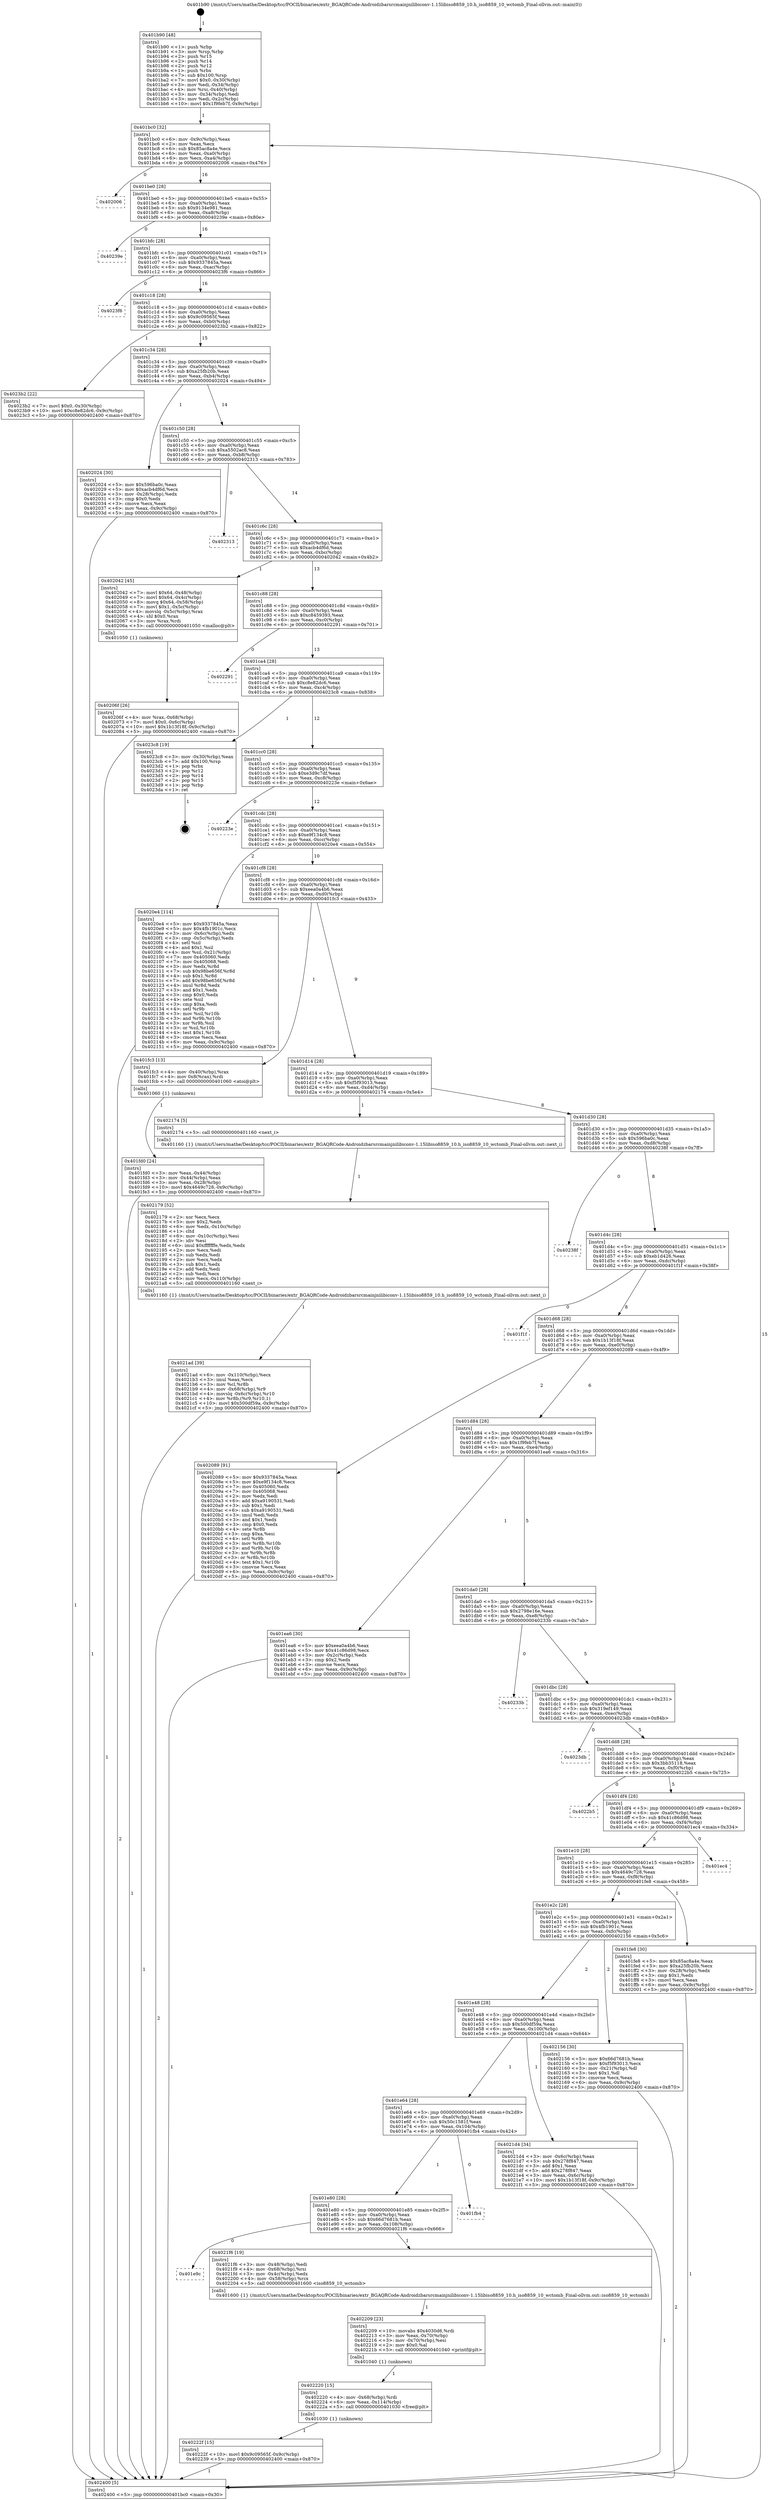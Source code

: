 digraph "0x401b90" {
  label = "0x401b90 (/mnt/c/Users/mathe/Desktop/tcc/POCII/binaries/extr_BGAQRCode-Androidzbarsrcmainjnilibiconv-1.15libiso8859_10.h_iso8859_10_wctomb_Final-ollvm.out::main(0))"
  labelloc = "t"
  node[shape=record]

  Entry [label="",width=0.3,height=0.3,shape=circle,fillcolor=black,style=filled]
  "0x401bc0" [label="{
     0x401bc0 [32]\l
     | [instrs]\l
     &nbsp;&nbsp;0x401bc0 \<+6\>: mov -0x9c(%rbp),%eax\l
     &nbsp;&nbsp;0x401bc6 \<+2\>: mov %eax,%ecx\l
     &nbsp;&nbsp;0x401bc8 \<+6\>: sub $0x85ac8a4e,%ecx\l
     &nbsp;&nbsp;0x401bce \<+6\>: mov %eax,-0xa0(%rbp)\l
     &nbsp;&nbsp;0x401bd4 \<+6\>: mov %ecx,-0xa4(%rbp)\l
     &nbsp;&nbsp;0x401bda \<+6\>: je 0000000000402006 \<main+0x476\>\l
  }"]
  "0x402006" [label="{
     0x402006\l
  }", style=dashed]
  "0x401be0" [label="{
     0x401be0 [28]\l
     | [instrs]\l
     &nbsp;&nbsp;0x401be0 \<+5\>: jmp 0000000000401be5 \<main+0x55\>\l
     &nbsp;&nbsp;0x401be5 \<+6\>: mov -0xa0(%rbp),%eax\l
     &nbsp;&nbsp;0x401beb \<+5\>: sub $0x9134e981,%eax\l
     &nbsp;&nbsp;0x401bf0 \<+6\>: mov %eax,-0xa8(%rbp)\l
     &nbsp;&nbsp;0x401bf6 \<+6\>: je 000000000040239e \<main+0x80e\>\l
  }"]
  Exit [label="",width=0.3,height=0.3,shape=circle,fillcolor=black,style=filled,peripheries=2]
  "0x40239e" [label="{
     0x40239e\l
  }", style=dashed]
  "0x401bfc" [label="{
     0x401bfc [28]\l
     | [instrs]\l
     &nbsp;&nbsp;0x401bfc \<+5\>: jmp 0000000000401c01 \<main+0x71\>\l
     &nbsp;&nbsp;0x401c01 \<+6\>: mov -0xa0(%rbp),%eax\l
     &nbsp;&nbsp;0x401c07 \<+5\>: sub $0x9337845a,%eax\l
     &nbsp;&nbsp;0x401c0c \<+6\>: mov %eax,-0xac(%rbp)\l
     &nbsp;&nbsp;0x401c12 \<+6\>: je 00000000004023f6 \<main+0x866\>\l
  }"]
  "0x40222f" [label="{
     0x40222f [15]\l
     | [instrs]\l
     &nbsp;&nbsp;0x40222f \<+10\>: movl $0x9c09565f,-0x9c(%rbp)\l
     &nbsp;&nbsp;0x402239 \<+5\>: jmp 0000000000402400 \<main+0x870\>\l
  }"]
  "0x4023f6" [label="{
     0x4023f6\l
  }", style=dashed]
  "0x401c18" [label="{
     0x401c18 [28]\l
     | [instrs]\l
     &nbsp;&nbsp;0x401c18 \<+5\>: jmp 0000000000401c1d \<main+0x8d\>\l
     &nbsp;&nbsp;0x401c1d \<+6\>: mov -0xa0(%rbp),%eax\l
     &nbsp;&nbsp;0x401c23 \<+5\>: sub $0x9c09565f,%eax\l
     &nbsp;&nbsp;0x401c28 \<+6\>: mov %eax,-0xb0(%rbp)\l
     &nbsp;&nbsp;0x401c2e \<+6\>: je 00000000004023b2 \<main+0x822\>\l
  }"]
  "0x402220" [label="{
     0x402220 [15]\l
     | [instrs]\l
     &nbsp;&nbsp;0x402220 \<+4\>: mov -0x68(%rbp),%rdi\l
     &nbsp;&nbsp;0x402224 \<+6\>: mov %eax,-0x114(%rbp)\l
     &nbsp;&nbsp;0x40222a \<+5\>: call 0000000000401030 \<free@plt\>\l
     | [calls]\l
     &nbsp;&nbsp;0x401030 \{1\} (unknown)\l
  }"]
  "0x4023b2" [label="{
     0x4023b2 [22]\l
     | [instrs]\l
     &nbsp;&nbsp;0x4023b2 \<+7\>: movl $0x0,-0x30(%rbp)\l
     &nbsp;&nbsp;0x4023b9 \<+10\>: movl $0xc8e82dc6,-0x9c(%rbp)\l
     &nbsp;&nbsp;0x4023c3 \<+5\>: jmp 0000000000402400 \<main+0x870\>\l
  }"]
  "0x401c34" [label="{
     0x401c34 [28]\l
     | [instrs]\l
     &nbsp;&nbsp;0x401c34 \<+5\>: jmp 0000000000401c39 \<main+0xa9\>\l
     &nbsp;&nbsp;0x401c39 \<+6\>: mov -0xa0(%rbp),%eax\l
     &nbsp;&nbsp;0x401c3f \<+5\>: sub $0xa25fb20b,%eax\l
     &nbsp;&nbsp;0x401c44 \<+6\>: mov %eax,-0xb4(%rbp)\l
     &nbsp;&nbsp;0x401c4a \<+6\>: je 0000000000402024 \<main+0x494\>\l
  }"]
  "0x402209" [label="{
     0x402209 [23]\l
     | [instrs]\l
     &nbsp;&nbsp;0x402209 \<+10\>: movabs $0x4030d6,%rdi\l
     &nbsp;&nbsp;0x402213 \<+3\>: mov %eax,-0x70(%rbp)\l
     &nbsp;&nbsp;0x402216 \<+3\>: mov -0x70(%rbp),%esi\l
     &nbsp;&nbsp;0x402219 \<+2\>: mov $0x0,%al\l
     &nbsp;&nbsp;0x40221b \<+5\>: call 0000000000401040 \<printf@plt\>\l
     | [calls]\l
     &nbsp;&nbsp;0x401040 \{1\} (unknown)\l
  }"]
  "0x402024" [label="{
     0x402024 [30]\l
     | [instrs]\l
     &nbsp;&nbsp;0x402024 \<+5\>: mov $0x596ba0c,%eax\l
     &nbsp;&nbsp;0x402029 \<+5\>: mov $0xacb4df6d,%ecx\l
     &nbsp;&nbsp;0x40202e \<+3\>: mov -0x28(%rbp),%edx\l
     &nbsp;&nbsp;0x402031 \<+3\>: cmp $0x0,%edx\l
     &nbsp;&nbsp;0x402034 \<+3\>: cmove %ecx,%eax\l
     &nbsp;&nbsp;0x402037 \<+6\>: mov %eax,-0x9c(%rbp)\l
     &nbsp;&nbsp;0x40203d \<+5\>: jmp 0000000000402400 \<main+0x870\>\l
  }"]
  "0x401c50" [label="{
     0x401c50 [28]\l
     | [instrs]\l
     &nbsp;&nbsp;0x401c50 \<+5\>: jmp 0000000000401c55 \<main+0xc5\>\l
     &nbsp;&nbsp;0x401c55 \<+6\>: mov -0xa0(%rbp),%eax\l
     &nbsp;&nbsp;0x401c5b \<+5\>: sub $0xa5502ac8,%eax\l
     &nbsp;&nbsp;0x401c60 \<+6\>: mov %eax,-0xb8(%rbp)\l
     &nbsp;&nbsp;0x401c66 \<+6\>: je 0000000000402313 \<main+0x783\>\l
  }"]
  "0x401e9c" [label="{
     0x401e9c\l
  }", style=dashed]
  "0x402313" [label="{
     0x402313\l
  }", style=dashed]
  "0x401c6c" [label="{
     0x401c6c [28]\l
     | [instrs]\l
     &nbsp;&nbsp;0x401c6c \<+5\>: jmp 0000000000401c71 \<main+0xe1\>\l
     &nbsp;&nbsp;0x401c71 \<+6\>: mov -0xa0(%rbp),%eax\l
     &nbsp;&nbsp;0x401c77 \<+5\>: sub $0xacb4df6d,%eax\l
     &nbsp;&nbsp;0x401c7c \<+6\>: mov %eax,-0xbc(%rbp)\l
     &nbsp;&nbsp;0x401c82 \<+6\>: je 0000000000402042 \<main+0x4b2\>\l
  }"]
  "0x4021f6" [label="{
     0x4021f6 [19]\l
     | [instrs]\l
     &nbsp;&nbsp;0x4021f6 \<+3\>: mov -0x48(%rbp),%edi\l
     &nbsp;&nbsp;0x4021f9 \<+4\>: mov -0x68(%rbp),%rsi\l
     &nbsp;&nbsp;0x4021fd \<+3\>: mov -0x4c(%rbp),%edx\l
     &nbsp;&nbsp;0x402200 \<+4\>: mov -0x58(%rbp),%rcx\l
     &nbsp;&nbsp;0x402204 \<+5\>: call 0000000000401600 \<iso8859_10_wctomb\>\l
     | [calls]\l
     &nbsp;&nbsp;0x401600 \{1\} (/mnt/c/Users/mathe/Desktop/tcc/POCII/binaries/extr_BGAQRCode-Androidzbarsrcmainjnilibiconv-1.15libiso8859_10.h_iso8859_10_wctomb_Final-ollvm.out::iso8859_10_wctomb)\l
  }"]
  "0x402042" [label="{
     0x402042 [45]\l
     | [instrs]\l
     &nbsp;&nbsp;0x402042 \<+7\>: movl $0x64,-0x48(%rbp)\l
     &nbsp;&nbsp;0x402049 \<+7\>: movl $0x64,-0x4c(%rbp)\l
     &nbsp;&nbsp;0x402050 \<+8\>: movq $0x64,-0x58(%rbp)\l
     &nbsp;&nbsp;0x402058 \<+7\>: movl $0x1,-0x5c(%rbp)\l
     &nbsp;&nbsp;0x40205f \<+4\>: movslq -0x5c(%rbp),%rax\l
     &nbsp;&nbsp;0x402063 \<+4\>: shl $0x0,%rax\l
     &nbsp;&nbsp;0x402067 \<+3\>: mov %rax,%rdi\l
     &nbsp;&nbsp;0x40206a \<+5\>: call 0000000000401050 \<malloc@plt\>\l
     | [calls]\l
     &nbsp;&nbsp;0x401050 \{1\} (unknown)\l
  }"]
  "0x401c88" [label="{
     0x401c88 [28]\l
     | [instrs]\l
     &nbsp;&nbsp;0x401c88 \<+5\>: jmp 0000000000401c8d \<main+0xfd\>\l
     &nbsp;&nbsp;0x401c8d \<+6\>: mov -0xa0(%rbp),%eax\l
     &nbsp;&nbsp;0x401c93 \<+5\>: sub $0xc8459393,%eax\l
     &nbsp;&nbsp;0x401c98 \<+6\>: mov %eax,-0xc0(%rbp)\l
     &nbsp;&nbsp;0x401c9e \<+6\>: je 0000000000402291 \<main+0x701\>\l
  }"]
  "0x401e80" [label="{
     0x401e80 [28]\l
     | [instrs]\l
     &nbsp;&nbsp;0x401e80 \<+5\>: jmp 0000000000401e85 \<main+0x2f5\>\l
     &nbsp;&nbsp;0x401e85 \<+6\>: mov -0xa0(%rbp),%eax\l
     &nbsp;&nbsp;0x401e8b \<+5\>: sub $0x66d7681b,%eax\l
     &nbsp;&nbsp;0x401e90 \<+6\>: mov %eax,-0x108(%rbp)\l
     &nbsp;&nbsp;0x401e96 \<+6\>: je 00000000004021f6 \<main+0x666\>\l
  }"]
  "0x402291" [label="{
     0x402291\l
  }", style=dashed]
  "0x401ca4" [label="{
     0x401ca4 [28]\l
     | [instrs]\l
     &nbsp;&nbsp;0x401ca4 \<+5\>: jmp 0000000000401ca9 \<main+0x119\>\l
     &nbsp;&nbsp;0x401ca9 \<+6\>: mov -0xa0(%rbp),%eax\l
     &nbsp;&nbsp;0x401caf \<+5\>: sub $0xc8e82dc6,%eax\l
     &nbsp;&nbsp;0x401cb4 \<+6\>: mov %eax,-0xc4(%rbp)\l
     &nbsp;&nbsp;0x401cba \<+6\>: je 00000000004023c8 \<main+0x838\>\l
  }"]
  "0x401fb4" [label="{
     0x401fb4\l
  }", style=dashed]
  "0x4023c8" [label="{
     0x4023c8 [19]\l
     | [instrs]\l
     &nbsp;&nbsp;0x4023c8 \<+3\>: mov -0x30(%rbp),%eax\l
     &nbsp;&nbsp;0x4023cb \<+7\>: add $0x100,%rsp\l
     &nbsp;&nbsp;0x4023d2 \<+1\>: pop %rbx\l
     &nbsp;&nbsp;0x4023d3 \<+2\>: pop %r12\l
     &nbsp;&nbsp;0x4023d5 \<+2\>: pop %r14\l
     &nbsp;&nbsp;0x4023d7 \<+2\>: pop %r15\l
     &nbsp;&nbsp;0x4023d9 \<+1\>: pop %rbp\l
     &nbsp;&nbsp;0x4023da \<+1\>: ret\l
  }"]
  "0x401cc0" [label="{
     0x401cc0 [28]\l
     | [instrs]\l
     &nbsp;&nbsp;0x401cc0 \<+5\>: jmp 0000000000401cc5 \<main+0x135\>\l
     &nbsp;&nbsp;0x401cc5 \<+6\>: mov -0xa0(%rbp),%eax\l
     &nbsp;&nbsp;0x401ccb \<+5\>: sub $0xe3d9c7df,%eax\l
     &nbsp;&nbsp;0x401cd0 \<+6\>: mov %eax,-0xc8(%rbp)\l
     &nbsp;&nbsp;0x401cd6 \<+6\>: je 000000000040223e \<main+0x6ae\>\l
  }"]
  "0x401e64" [label="{
     0x401e64 [28]\l
     | [instrs]\l
     &nbsp;&nbsp;0x401e64 \<+5\>: jmp 0000000000401e69 \<main+0x2d9\>\l
     &nbsp;&nbsp;0x401e69 \<+6\>: mov -0xa0(%rbp),%eax\l
     &nbsp;&nbsp;0x401e6f \<+5\>: sub $0x50c1581f,%eax\l
     &nbsp;&nbsp;0x401e74 \<+6\>: mov %eax,-0x104(%rbp)\l
     &nbsp;&nbsp;0x401e7a \<+6\>: je 0000000000401fb4 \<main+0x424\>\l
  }"]
  "0x40223e" [label="{
     0x40223e\l
  }", style=dashed]
  "0x401cdc" [label="{
     0x401cdc [28]\l
     | [instrs]\l
     &nbsp;&nbsp;0x401cdc \<+5\>: jmp 0000000000401ce1 \<main+0x151\>\l
     &nbsp;&nbsp;0x401ce1 \<+6\>: mov -0xa0(%rbp),%eax\l
     &nbsp;&nbsp;0x401ce7 \<+5\>: sub $0xe9f134c8,%eax\l
     &nbsp;&nbsp;0x401cec \<+6\>: mov %eax,-0xcc(%rbp)\l
     &nbsp;&nbsp;0x401cf2 \<+6\>: je 00000000004020e4 \<main+0x554\>\l
  }"]
  "0x4021d4" [label="{
     0x4021d4 [34]\l
     | [instrs]\l
     &nbsp;&nbsp;0x4021d4 \<+3\>: mov -0x6c(%rbp),%eax\l
     &nbsp;&nbsp;0x4021d7 \<+5\>: sub $0x278f847,%eax\l
     &nbsp;&nbsp;0x4021dc \<+3\>: add $0x1,%eax\l
     &nbsp;&nbsp;0x4021df \<+5\>: add $0x278f847,%eax\l
     &nbsp;&nbsp;0x4021e4 \<+3\>: mov %eax,-0x6c(%rbp)\l
     &nbsp;&nbsp;0x4021e7 \<+10\>: movl $0x1b13f18f,-0x9c(%rbp)\l
     &nbsp;&nbsp;0x4021f1 \<+5\>: jmp 0000000000402400 \<main+0x870\>\l
  }"]
  "0x4020e4" [label="{
     0x4020e4 [114]\l
     | [instrs]\l
     &nbsp;&nbsp;0x4020e4 \<+5\>: mov $0x9337845a,%eax\l
     &nbsp;&nbsp;0x4020e9 \<+5\>: mov $0x4fb1901c,%ecx\l
     &nbsp;&nbsp;0x4020ee \<+3\>: mov -0x6c(%rbp),%edx\l
     &nbsp;&nbsp;0x4020f1 \<+3\>: cmp -0x5c(%rbp),%edx\l
     &nbsp;&nbsp;0x4020f4 \<+4\>: setl %sil\l
     &nbsp;&nbsp;0x4020f8 \<+4\>: and $0x1,%sil\l
     &nbsp;&nbsp;0x4020fc \<+4\>: mov %sil,-0x21(%rbp)\l
     &nbsp;&nbsp;0x402100 \<+7\>: mov 0x405060,%edx\l
     &nbsp;&nbsp;0x402107 \<+7\>: mov 0x405068,%edi\l
     &nbsp;&nbsp;0x40210e \<+3\>: mov %edx,%r8d\l
     &nbsp;&nbsp;0x402111 \<+7\>: sub $0x98be656f,%r8d\l
     &nbsp;&nbsp;0x402118 \<+4\>: sub $0x1,%r8d\l
     &nbsp;&nbsp;0x40211c \<+7\>: add $0x98be656f,%r8d\l
     &nbsp;&nbsp;0x402123 \<+4\>: imul %r8d,%edx\l
     &nbsp;&nbsp;0x402127 \<+3\>: and $0x1,%edx\l
     &nbsp;&nbsp;0x40212a \<+3\>: cmp $0x0,%edx\l
     &nbsp;&nbsp;0x40212d \<+4\>: sete %sil\l
     &nbsp;&nbsp;0x402131 \<+3\>: cmp $0xa,%edi\l
     &nbsp;&nbsp;0x402134 \<+4\>: setl %r9b\l
     &nbsp;&nbsp;0x402138 \<+3\>: mov %sil,%r10b\l
     &nbsp;&nbsp;0x40213b \<+3\>: and %r9b,%r10b\l
     &nbsp;&nbsp;0x40213e \<+3\>: xor %r9b,%sil\l
     &nbsp;&nbsp;0x402141 \<+3\>: or %sil,%r10b\l
     &nbsp;&nbsp;0x402144 \<+4\>: test $0x1,%r10b\l
     &nbsp;&nbsp;0x402148 \<+3\>: cmovne %ecx,%eax\l
     &nbsp;&nbsp;0x40214b \<+6\>: mov %eax,-0x9c(%rbp)\l
     &nbsp;&nbsp;0x402151 \<+5\>: jmp 0000000000402400 \<main+0x870\>\l
  }"]
  "0x401cf8" [label="{
     0x401cf8 [28]\l
     | [instrs]\l
     &nbsp;&nbsp;0x401cf8 \<+5\>: jmp 0000000000401cfd \<main+0x16d\>\l
     &nbsp;&nbsp;0x401cfd \<+6\>: mov -0xa0(%rbp),%eax\l
     &nbsp;&nbsp;0x401d03 \<+5\>: sub $0xeea0a4b6,%eax\l
     &nbsp;&nbsp;0x401d08 \<+6\>: mov %eax,-0xd0(%rbp)\l
     &nbsp;&nbsp;0x401d0e \<+6\>: je 0000000000401fc3 \<main+0x433\>\l
  }"]
  "0x4021ad" [label="{
     0x4021ad [39]\l
     | [instrs]\l
     &nbsp;&nbsp;0x4021ad \<+6\>: mov -0x110(%rbp),%ecx\l
     &nbsp;&nbsp;0x4021b3 \<+3\>: imul %eax,%ecx\l
     &nbsp;&nbsp;0x4021b6 \<+3\>: mov %cl,%r8b\l
     &nbsp;&nbsp;0x4021b9 \<+4\>: mov -0x68(%rbp),%r9\l
     &nbsp;&nbsp;0x4021bd \<+4\>: movslq -0x6c(%rbp),%r10\l
     &nbsp;&nbsp;0x4021c1 \<+4\>: mov %r8b,(%r9,%r10,1)\l
     &nbsp;&nbsp;0x4021c5 \<+10\>: movl $0x500df59a,-0x9c(%rbp)\l
     &nbsp;&nbsp;0x4021cf \<+5\>: jmp 0000000000402400 \<main+0x870\>\l
  }"]
  "0x401fc3" [label="{
     0x401fc3 [13]\l
     | [instrs]\l
     &nbsp;&nbsp;0x401fc3 \<+4\>: mov -0x40(%rbp),%rax\l
     &nbsp;&nbsp;0x401fc7 \<+4\>: mov 0x8(%rax),%rdi\l
     &nbsp;&nbsp;0x401fcb \<+5\>: call 0000000000401060 \<atoi@plt\>\l
     | [calls]\l
     &nbsp;&nbsp;0x401060 \{1\} (unknown)\l
  }"]
  "0x401d14" [label="{
     0x401d14 [28]\l
     | [instrs]\l
     &nbsp;&nbsp;0x401d14 \<+5\>: jmp 0000000000401d19 \<main+0x189\>\l
     &nbsp;&nbsp;0x401d19 \<+6\>: mov -0xa0(%rbp),%eax\l
     &nbsp;&nbsp;0x401d1f \<+5\>: sub $0xf5f93013,%eax\l
     &nbsp;&nbsp;0x401d24 \<+6\>: mov %eax,-0xd4(%rbp)\l
     &nbsp;&nbsp;0x401d2a \<+6\>: je 0000000000402174 \<main+0x5e4\>\l
  }"]
  "0x402179" [label="{
     0x402179 [52]\l
     | [instrs]\l
     &nbsp;&nbsp;0x402179 \<+2\>: xor %ecx,%ecx\l
     &nbsp;&nbsp;0x40217b \<+5\>: mov $0x2,%edx\l
     &nbsp;&nbsp;0x402180 \<+6\>: mov %edx,-0x10c(%rbp)\l
     &nbsp;&nbsp;0x402186 \<+1\>: cltd\l
     &nbsp;&nbsp;0x402187 \<+6\>: mov -0x10c(%rbp),%esi\l
     &nbsp;&nbsp;0x40218d \<+2\>: idiv %esi\l
     &nbsp;&nbsp;0x40218f \<+6\>: imul $0xfffffffe,%edx,%edx\l
     &nbsp;&nbsp;0x402195 \<+2\>: mov %ecx,%edi\l
     &nbsp;&nbsp;0x402197 \<+2\>: sub %edx,%edi\l
     &nbsp;&nbsp;0x402199 \<+2\>: mov %ecx,%edx\l
     &nbsp;&nbsp;0x40219b \<+3\>: sub $0x1,%edx\l
     &nbsp;&nbsp;0x40219e \<+2\>: add %edx,%edi\l
     &nbsp;&nbsp;0x4021a0 \<+2\>: sub %edi,%ecx\l
     &nbsp;&nbsp;0x4021a2 \<+6\>: mov %ecx,-0x110(%rbp)\l
     &nbsp;&nbsp;0x4021a8 \<+5\>: call 0000000000401160 \<next_i\>\l
     | [calls]\l
     &nbsp;&nbsp;0x401160 \{1\} (/mnt/c/Users/mathe/Desktop/tcc/POCII/binaries/extr_BGAQRCode-Androidzbarsrcmainjnilibiconv-1.15libiso8859_10.h_iso8859_10_wctomb_Final-ollvm.out::next_i)\l
  }"]
  "0x402174" [label="{
     0x402174 [5]\l
     | [instrs]\l
     &nbsp;&nbsp;0x402174 \<+5\>: call 0000000000401160 \<next_i\>\l
     | [calls]\l
     &nbsp;&nbsp;0x401160 \{1\} (/mnt/c/Users/mathe/Desktop/tcc/POCII/binaries/extr_BGAQRCode-Androidzbarsrcmainjnilibiconv-1.15libiso8859_10.h_iso8859_10_wctomb_Final-ollvm.out::next_i)\l
  }"]
  "0x401d30" [label="{
     0x401d30 [28]\l
     | [instrs]\l
     &nbsp;&nbsp;0x401d30 \<+5\>: jmp 0000000000401d35 \<main+0x1a5\>\l
     &nbsp;&nbsp;0x401d35 \<+6\>: mov -0xa0(%rbp),%eax\l
     &nbsp;&nbsp;0x401d3b \<+5\>: sub $0x596ba0c,%eax\l
     &nbsp;&nbsp;0x401d40 \<+6\>: mov %eax,-0xd8(%rbp)\l
     &nbsp;&nbsp;0x401d46 \<+6\>: je 000000000040238f \<main+0x7ff\>\l
  }"]
  "0x401e48" [label="{
     0x401e48 [28]\l
     | [instrs]\l
     &nbsp;&nbsp;0x401e48 \<+5\>: jmp 0000000000401e4d \<main+0x2bd\>\l
     &nbsp;&nbsp;0x401e4d \<+6\>: mov -0xa0(%rbp),%eax\l
     &nbsp;&nbsp;0x401e53 \<+5\>: sub $0x500df59a,%eax\l
     &nbsp;&nbsp;0x401e58 \<+6\>: mov %eax,-0x100(%rbp)\l
     &nbsp;&nbsp;0x401e5e \<+6\>: je 00000000004021d4 \<main+0x644\>\l
  }"]
  "0x40238f" [label="{
     0x40238f\l
  }", style=dashed]
  "0x401d4c" [label="{
     0x401d4c [28]\l
     | [instrs]\l
     &nbsp;&nbsp;0x401d4c \<+5\>: jmp 0000000000401d51 \<main+0x1c1\>\l
     &nbsp;&nbsp;0x401d51 \<+6\>: mov -0xa0(%rbp),%eax\l
     &nbsp;&nbsp;0x401d57 \<+5\>: sub $0xeb1d426,%eax\l
     &nbsp;&nbsp;0x401d5c \<+6\>: mov %eax,-0xdc(%rbp)\l
     &nbsp;&nbsp;0x401d62 \<+6\>: je 0000000000401f1f \<main+0x38f\>\l
  }"]
  "0x402156" [label="{
     0x402156 [30]\l
     | [instrs]\l
     &nbsp;&nbsp;0x402156 \<+5\>: mov $0x66d7681b,%eax\l
     &nbsp;&nbsp;0x40215b \<+5\>: mov $0xf5f93013,%ecx\l
     &nbsp;&nbsp;0x402160 \<+3\>: mov -0x21(%rbp),%dl\l
     &nbsp;&nbsp;0x402163 \<+3\>: test $0x1,%dl\l
     &nbsp;&nbsp;0x402166 \<+3\>: cmovne %ecx,%eax\l
     &nbsp;&nbsp;0x402169 \<+6\>: mov %eax,-0x9c(%rbp)\l
     &nbsp;&nbsp;0x40216f \<+5\>: jmp 0000000000402400 \<main+0x870\>\l
  }"]
  "0x401f1f" [label="{
     0x401f1f\l
  }", style=dashed]
  "0x401d68" [label="{
     0x401d68 [28]\l
     | [instrs]\l
     &nbsp;&nbsp;0x401d68 \<+5\>: jmp 0000000000401d6d \<main+0x1dd\>\l
     &nbsp;&nbsp;0x401d6d \<+6\>: mov -0xa0(%rbp),%eax\l
     &nbsp;&nbsp;0x401d73 \<+5\>: sub $0x1b13f18f,%eax\l
     &nbsp;&nbsp;0x401d78 \<+6\>: mov %eax,-0xe0(%rbp)\l
     &nbsp;&nbsp;0x401d7e \<+6\>: je 0000000000402089 \<main+0x4f9\>\l
  }"]
  "0x40206f" [label="{
     0x40206f [26]\l
     | [instrs]\l
     &nbsp;&nbsp;0x40206f \<+4\>: mov %rax,-0x68(%rbp)\l
     &nbsp;&nbsp;0x402073 \<+7\>: movl $0x0,-0x6c(%rbp)\l
     &nbsp;&nbsp;0x40207a \<+10\>: movl $0x1b13f18f,-0x9c(%rbp)\l
     &nbsp;&nbsp;0x402084 \<+5\>: jmp 0000000000402400 \<main+0x870\>\l
  }"]
  "0x402089" [label="{
     0x402089 [91]\l
     | [instrs]\l
     &nbsp;&nbsp;0x402089 \<+5\>: mov $0x9337845a,%eax\l
     &nbsp;&nbsp;0x40208e \<+5\>: mov $0xe9f134c8,%ecx\l
     &nbsp;&nbsp;0x402093 \<+7\>: mov 0x405060,%edx\l
     &nbsp;&nbsp;0x40209a \<+7\>: mov 0x405068,%esi\l
     &nbsp;&nbsp;0x4020a1 \<+2\>: mov %edx,%edi\l
     &nbsp;&nbsp;0x4020a3 \<+6\>: add $0xa9190531,%edi\l
     &nbsp;&nbsp;0x4020a9 \<+3\>: sub $0x1,%edi\l
     &nbsp;&nbsp;0x4020ac \<+6\>: sub $0xa9190531,%edi\l
     &nbsp;&nbsp;0x4020b2 \<+3\>: imul %edi,%edx\l
     &nbsp;&nbsp;0x4020b5 \<+3\>: and $0x1,%edx\l
     &nbsp;&nbsp;0x4020b8 \<+3\>: cmp $0x0,%edx\l
     &nbsp;&nbsp;0x4020bb \<+4\>: sete %r8b\l
     &nbsp;&nbsp;0x4020bf \<+3\>: cmp $0xa,%esi\l
     &nbsp;&nbsp;0x4020c2 \<+4\>: setl %r9b\l
     &nbsp;&nbsp;0x4020c6 \<+3\>: mov %r8b,%r10b\l
     &nbsp;&nbsp;0x4020c9 \<+3\>: and %r9b,%r10b\l
     &nbsp;&nbsp;0x4020cc \<+3\>: xor %r9b,%r8b\l
     &nbsp;&nbsp;0x4020cf \<+3\>: or %r8b,%r10b\l
     &nbsp;&nbsp;0x4020d2 \<+4\>: test $0x1,%r10b\l
     &nbsp;&nbsp;0x4020d6 \<+3\>: cmovne %ecx,%eax\l
     &nbsp;&nbsp;0x4020d9 \<+6\>: mov %eax,-0x9c(%rbp)\l
     &nbsp;&nbsp;0x4020df \<+5\>: jmp 0000000000402400 \<main+0x870\>\l
  }"]
  "0x401d84" [label="{
     0x401d84 [28]\l
     | [instrs]\l
     &nbsp;&nbsp;0x401d84 \<+5\>: jmp 0000000000401d89 \<main+0x1f9\>\l
     &nbsp;&nbsp;0x401d89 \<+6\>: mov -0xa0(%rbp),%eax\l
     &nbsp;&nbsp;0x401d8f \<+5\>: sub $0x1f9feb7f,%eax\l
     &nbsp;&nbsp;0x401d94 \<+6\>: mov %eax,-0xe4(%rbp)\l
     &nbsp;&nbsp;0x401d9a \<+6\>: je 0000000000401ea6 \<main+0x316\>\l
  }"]
  "0x401e2c" [label="{
     0x401e2c [28]\l
     | [instrs]\l
     &nbsp;&nbsp;0x401e2c \<+5\>: jmp 0000000000401e31 \<main+0x2a1\>\l
     &nbsp;&nbsp;0x401e31 \<+6\>: mov -0xa0(%rbp),%eax\l
     &nbsp;&nbsp;0x401e37 \<+5\>: sub $0x4fb1901c,%eax\l
     &nbsp;&nbsp;0x401e3c \<+6\>: mov %eax,-0xfc(%rbp)\l
     &nbsp;&nbsp;0x401e42 \<+6\>: je 0000000000402156 \<main+0x5c6\>\l
  }"]
  "0x401ea6" [label="{
     0x401ea6 [30]\l
     | [instrs]\l
     &nbsp;&nbsp;0x401ea6 \<+5\>: mov $0xeea0a4b6,%eax\l
     &nbsp;&nbsp;0x401eab \<+5\>: mov $0x41c86d98,%ecx\l
     &nbsp;&nbsp;0x401eb0 \<+3\>: mov -0x2c(%rbp),%edx\l
     &nbsp;&nbsp;0x401eb3 \<+3\>: cmp $0x2,%edx\l
     &nbsp;&nbsp;0x401eb6 \<+3\>: cmovne %ecx,%eax\l
     &nbsp;&nbsp;0x401eb9 \<+6\>: mov %eax,-0x9c(%rbp)\l
     &nbsp;&nbsp;0x401ebf \<+5\>: jmp 0000000000402400 \<main+0x870\>\l
  }"]
  "0x401da0" [label="{
     0x401da0 [28]\l
     | [instrs]\l
     &nbsp;&nbsp;0x401da0 \<+5\>: jmp 0000000000401da5 \<main+0x215\>\l
     &nbsp;&nbsp;0x401da5 \<+6\>: mov -0xa0(%rbp),%eax\l
     &nbsp;&nbsp;0x401dab \<+5\>: sub $0x2798e16e,%eax\l
     &nbsp;&nbsp;0x401db0 \<+6\>: mov %eax,-0xe8(%rbp)\l
     &nbsp;&nbsp;0x401db6 \<+6\>: je 000000000040233b \<main+0x7ab\>\l
  }"]
  "0x402400" [label="{
     0x402400 [5]\l
     | [instrs]\l
     &nbsp;&nbsp;0x402400 \<+5\>: jmp 0000000000401bc0 \<main+0x30\>\l
  }"]
  "0x401b90" [label="{
     0x401b90 [48]\l
     | [instrs]\l
     &nbsp;&nbsp;0x401b90 \<+1\>: push %rbp\l
     &nbsp;&nbsp;0x401b91 \<+3\>: mov %rsp,%rbp\l
     &nbsp;&nbsp;0x401b94 \<+2\>: push %r15\l
     &nbsp;&nbsp;0x401b96 \<+2\>: push %r14\l
     &nbsp;&nbsp;0x401b98 \<+2\>: push %r12\l
     &nbsp;&nbsp;0x401b9a \<+1\>: push %rbx\l
     &nbsp;&nbsp;0x401b9b \<+7\>: sub $0x100,%rsp\l
     &nbsp;&nbsp;0x401ba2 \<+7\>: movl $0x0,-0x30(%rbp)\l
     &nbsp;&nbsp;0x401ba9 \<+3\>: mov %edi,-0x34(%rbp)\l
     &nbsp;&nbsp;0x401bac \<+4\>: mov %rsi,-0x40(%rbp)\l
     &nbsp;&nbsp;0x401bb0 \<+3\>: mov -0x34(%rbp),%edi\l
     &nbsp;&nbsp;0x401bb3 \<+3\>: mov %edi,-0x2c(%rbp)\l
     &nbsp;&nbsp;0x401bb6 \<+10\>: movl $0x1f9feb7f,-0x9c(%rbp)\l
  }"]
  "0x401fd0" [label="{
     0x401fd0 [24]\l
     | [instrs]\l
     &nbsp;&nbsp;0x401fd0 \<+3\>: mov %eax,-0x44(%rbp)\l
     &nbsp;&nbsp;0x401fd3 \<+3\>: mov -0x44(%rbp),%eax\l
     &nbsp;&nbsp;0x401fd6 \<+3\>: mov %eax,-0x28(%rbp)\l
     &nbsp;&nbsp;0x401fd9 \<+10\>: movl $0x4649c728,-0x9c(%rbp)\l
     &nbsp;&nbsp;0x401fe3 \<+5\>: jmp 0000000000402400 \<main+0x870\>\l
  }"]
  "0x401fe8" [label="{
     0x401fe8 [30]\l
     | [instrs]\l
     &nbsp;&nbsp;0x401fe8 \<+5\>: mov $0x85ac8a4e,%eax\l
     &nbsp;&nbsp;0x401fed \<+5\>: mov $0xa25fb20b,%ecx\l
     &nbsp;&nbsp;0x401ff2 \<+3\>: mov -0x28(%rbp),%edx\l
     &nbsp;&nbsp;0x401ff5 \<+3\>: cmp $0x1,%edx\l
     &nbsp;&nbsp;0x401ff8 \<+3\>: cmovl %ecx,%eax\l
     &nbsp;&nbsp;0x401ffb \<+6\>: mov %eax,-0x9c(%rbp)\l
     &nbsp;&nbsp;0x402001 \<+5\>: jmp 0000000000402400 \<main+0x870\>\l
  }"]
  "0x40233b" [label="{
     0x40233b\l
  }", style=dashed]
  "0x401dbc" [label="{
     0x401dbc [28]\l
     | [instrs]\l
     &nbsp;&nbsp;0x401dbc \<+5\>: jmp 0000000000401dc1 \<main+0x231\>\l
     &nbsp;&nbsp;0x401dc1 \<+6\>: mov -0xa0(%rbp),%eax\l
     &nbsp;&nbsp;0x401dc7 \<+5\>: sub $0x319ef149,%eax\l
     &nbsp;&nbsp;0x401dcc \<+6\>: mov %eax,-0xec(%rbp)\l
     &nbsp;&nbsp;0x401dd2 \<+6\>: je 00000000004023db \<main+0x84b\>\l
  }"]
  "0x401e10" [label="{
     0x401e10 [28]\l
     | [instrs]\l
     &nbsp;&nbsp;0x401e10 \<+5\>: jmp 0000000000401e15 \<main+0x285\>\l
     &nbsp;&nbsp;0x401e15 \<+6\>: mov -0xa0(%rbp),%eax\l
     &nbsp;&nbsp;0x401e1b \<+5\>: sub $0x4649c728,%eax\l
     &nbsp;&nbsp;0x401e20 \<+6\>: mov %eax,-0xf8(%rbp)\l
     &nbsp;&nbsp;0x401e26 \<+6\>: je 0000000000401fe8 \<main+0x458\>\l
  }"]
  "0x4023db" [label="{
     0x4023db\l
  }", style=dashed]
  "0x401dd8" [label="{
     0x401dd8 [28]\l
     | [instrs]\l
     &nbsp;&nbsp;0x401dd8 \<+5\>: jmp 0000000000401ddd \<main+0x24d\>\l
     &nbsp;&nbsp;0x401ddd \<+6\>: mov -0xa0(%rbp),%eax\l
     &nbsp;&nbsp;0x401de3 \<+5\>: sub $0x3bb35118,%eax\l
     &nbsp;&nbsp;0x401de8 \<+6\>: mov %eax,-0xf0(%rbp)\l
     &nbsp;&nbsp;0x401dee \<+6\>: je 00000000004022b5 \<main+0x725\>\l
  }"]
  "0x401ec4" [label="{
     0x401ec4\l
  }", style=dashed]
  "0x4022b5" [label="{
     0x4022b5\l
  }", style=dashed]
  "0x401df4" [label="{
     0x401df4 [28]\l
     | [instrs]\l
     &nbsp;&nbsp;0x401df4 \<+5\>: jmp 0000000000401df9 \<main+0x269\>\l
     &nbsp;&nbsp;0x401df9 \<+6\>: mov -0xa0(%rbp),%eax\l
     &nbsp;&nbsp;0x401dff \<+5\>: sub $0x41c86d98,%eax\l
     &nbsp;&nbsp;0x401e04 \<+6\>: mov %eax,-0xf4(%rbp)\l
     &nbsp;&nbsp;0x401e0a \<+6\>: je 0000000000401ec4 \<main+0x334\>\l
  }"]
  Entry -> "0x401b90" [label=" 1"]
  "0x401bc0" -> "0x402006" [label=" 0"]
  "0x401bc0" -> "0x401be0" [label=" 16"]
  "0x4023c8" -> Exit [label=" 1"]
  "0x401be0" -> "0x40239e" [label=" 0"]
  "0x401be0" -> "0x401bfc" [label=" 16"]
  "0x4023b2" -> "0x402400" [label=" 1"]
  "0x401bfc" -> "0x4023f6" [label=" 0"]
  "0x401bfc" -> "0x401c18" [label=" 16"]
  "0x40222f" -> "0x402400" [label=" 1"]
  "0x401c18" -> "0x4023b2" [label=" 1"]
  "0x401c18" -> "0x401c34" [label=" 15"]
  "0x402220" -> "0x40222f" [label=" 1"]
  "0x401c34" -> "0x402024" [label=" 1"]
  "0x401c34" -> "0x401c50" [label=" 14"]
  "0x402209" -> "0x402220" [label=" 1"]
  "0x401c50" -> "0x402313" [label=" 0"]
  "0x401c50" -> "0x401c6c" [label=" 14"]
  "0x4021f6" -> "0x402209" [label=" 1"]
  "0x401c6c" -> "0x402042" [label=" 1"]
  "0x401c6c" -> "0x401c88" [label=" 13"]
  "0x401e80" -> "0x401e9c" [label=" 0"]
  "0x401c88" -> "0x402291" [label=" 0"]
  "0x401c88" -> "0x401ca4" [label=" 13"]
  "0x401e80" -> "0x4021f6" [label=" 1"]
  "0x401ca4" -> "0x4023c8" [label=" 1"]
  "0x401ca4" -> "0x401cc0" [label=" 12"]
  "0x401e64" -> "0x401e80" [label=" 1"]
  "0x401cc0" -> "0x40223e" [label=" 0"]
  "0x401cc0" -> "0x401cdc" [label=" 12"]
  "0x401e64" -> "0x401fb4" [label=" 0"]
  "0x401cdc" -> "0x4020e4" [label=" 2"]
  "0x401cdc" -> "0x401cf8" [label=" 10"]
  "0x4021d4" -> "0x402400" [label=" 1"]
  "0x401cf8" -> "0x401fc3" [label=" 1"]
  "0x401cf8" -> "0x401d14" [label=" 9"]
  "0x401e48" -> "0x4021d4" [label=" 1"]
  "0x401d14" -> "0x402174" [label=" 1"]
  "0x401d14" -> "0x401d30" [label=" 8"]
  "0x401e48" -> "0x401e64" [label=" 1"]
  "0x401d30" -> "0x40238f" [label=" 0"]
  "0x401d30" -> "0x401d4c" [label=" 8"]
  "0x4021ad" -> "0x402400" [label=" 1"]
  "0x401d4c" -> "0x401f1f" [label=" 0"]
  "0x401d4c" -> "0x401d68" [label=" 8"]
  "0x402179" -> "0x4021ad" [label=" 1"]
  "0x401d68" -> "0x402089" [label=" 2"]
  "0x401d68" -> "0x401d84" [label=" 6"]
  "0x402156" -> "0x402400" [label=" 2"]
  "0x401d84" -> "0x401ea6" [label=" 1"]
  "0x401d84" -> "0x401da0" [label=" 5"]
  "0x401ea6" -> "0x402400" [label=" 1"]
  "0x401b90" -> "0x401bc0" [label=" 1"]
  "0x402400" -> "0x401bc0" [label=" 15"]
  "0x401fc3" -> "0x401fd0" [label=" 1"]
  "0x401fd0" -> "0x402400" [label=" 1"]
  "0x401e2c" -> "0x401e48" [label=" 2"]
  "0x401da0" -> "0x40233b" [label=" 0"]
  "0x401da0" -> "0x401dbc" [label=" 5"]
  "0x401e2c" -> "0x402156" [label=" 2"]
  "0x401dbc" -> "0x4023db" [label=" 0"]
  "0x401dbc" -> "0x401dd8" [label=" 5"]
  "0x4020e4" -> "0x402400" [label=" 2"]
  "0x401dd8" -> "0x4022b5" [label=" 0"]
  "0x401dd8" -> "0x401df4" [label=" 5"]
  "0x402089" -> "0x402400" [label=" 2"]
  "0x401df4" -> "0x401ec4" [label=" 0"]
  "0x401df4" -> "0x401e10" [label=" 5"]
  "0x402174" -> "0x402179" [label=" 1"]
  "0x401e10" -> "0x401fe8" [label=" 1"]
  "0x401e10" -> "0x401e2c" [label=" 4"]
  "0x401fe8" -> "0x402400" [label=" 1"]
  "0x402024" -> "0x402400" [label=" 1"]
  "0x402042" -> "0x40206f" [label=" 1"]
  "0x40206f" -> "0x402400" [label=" 1"]
}
